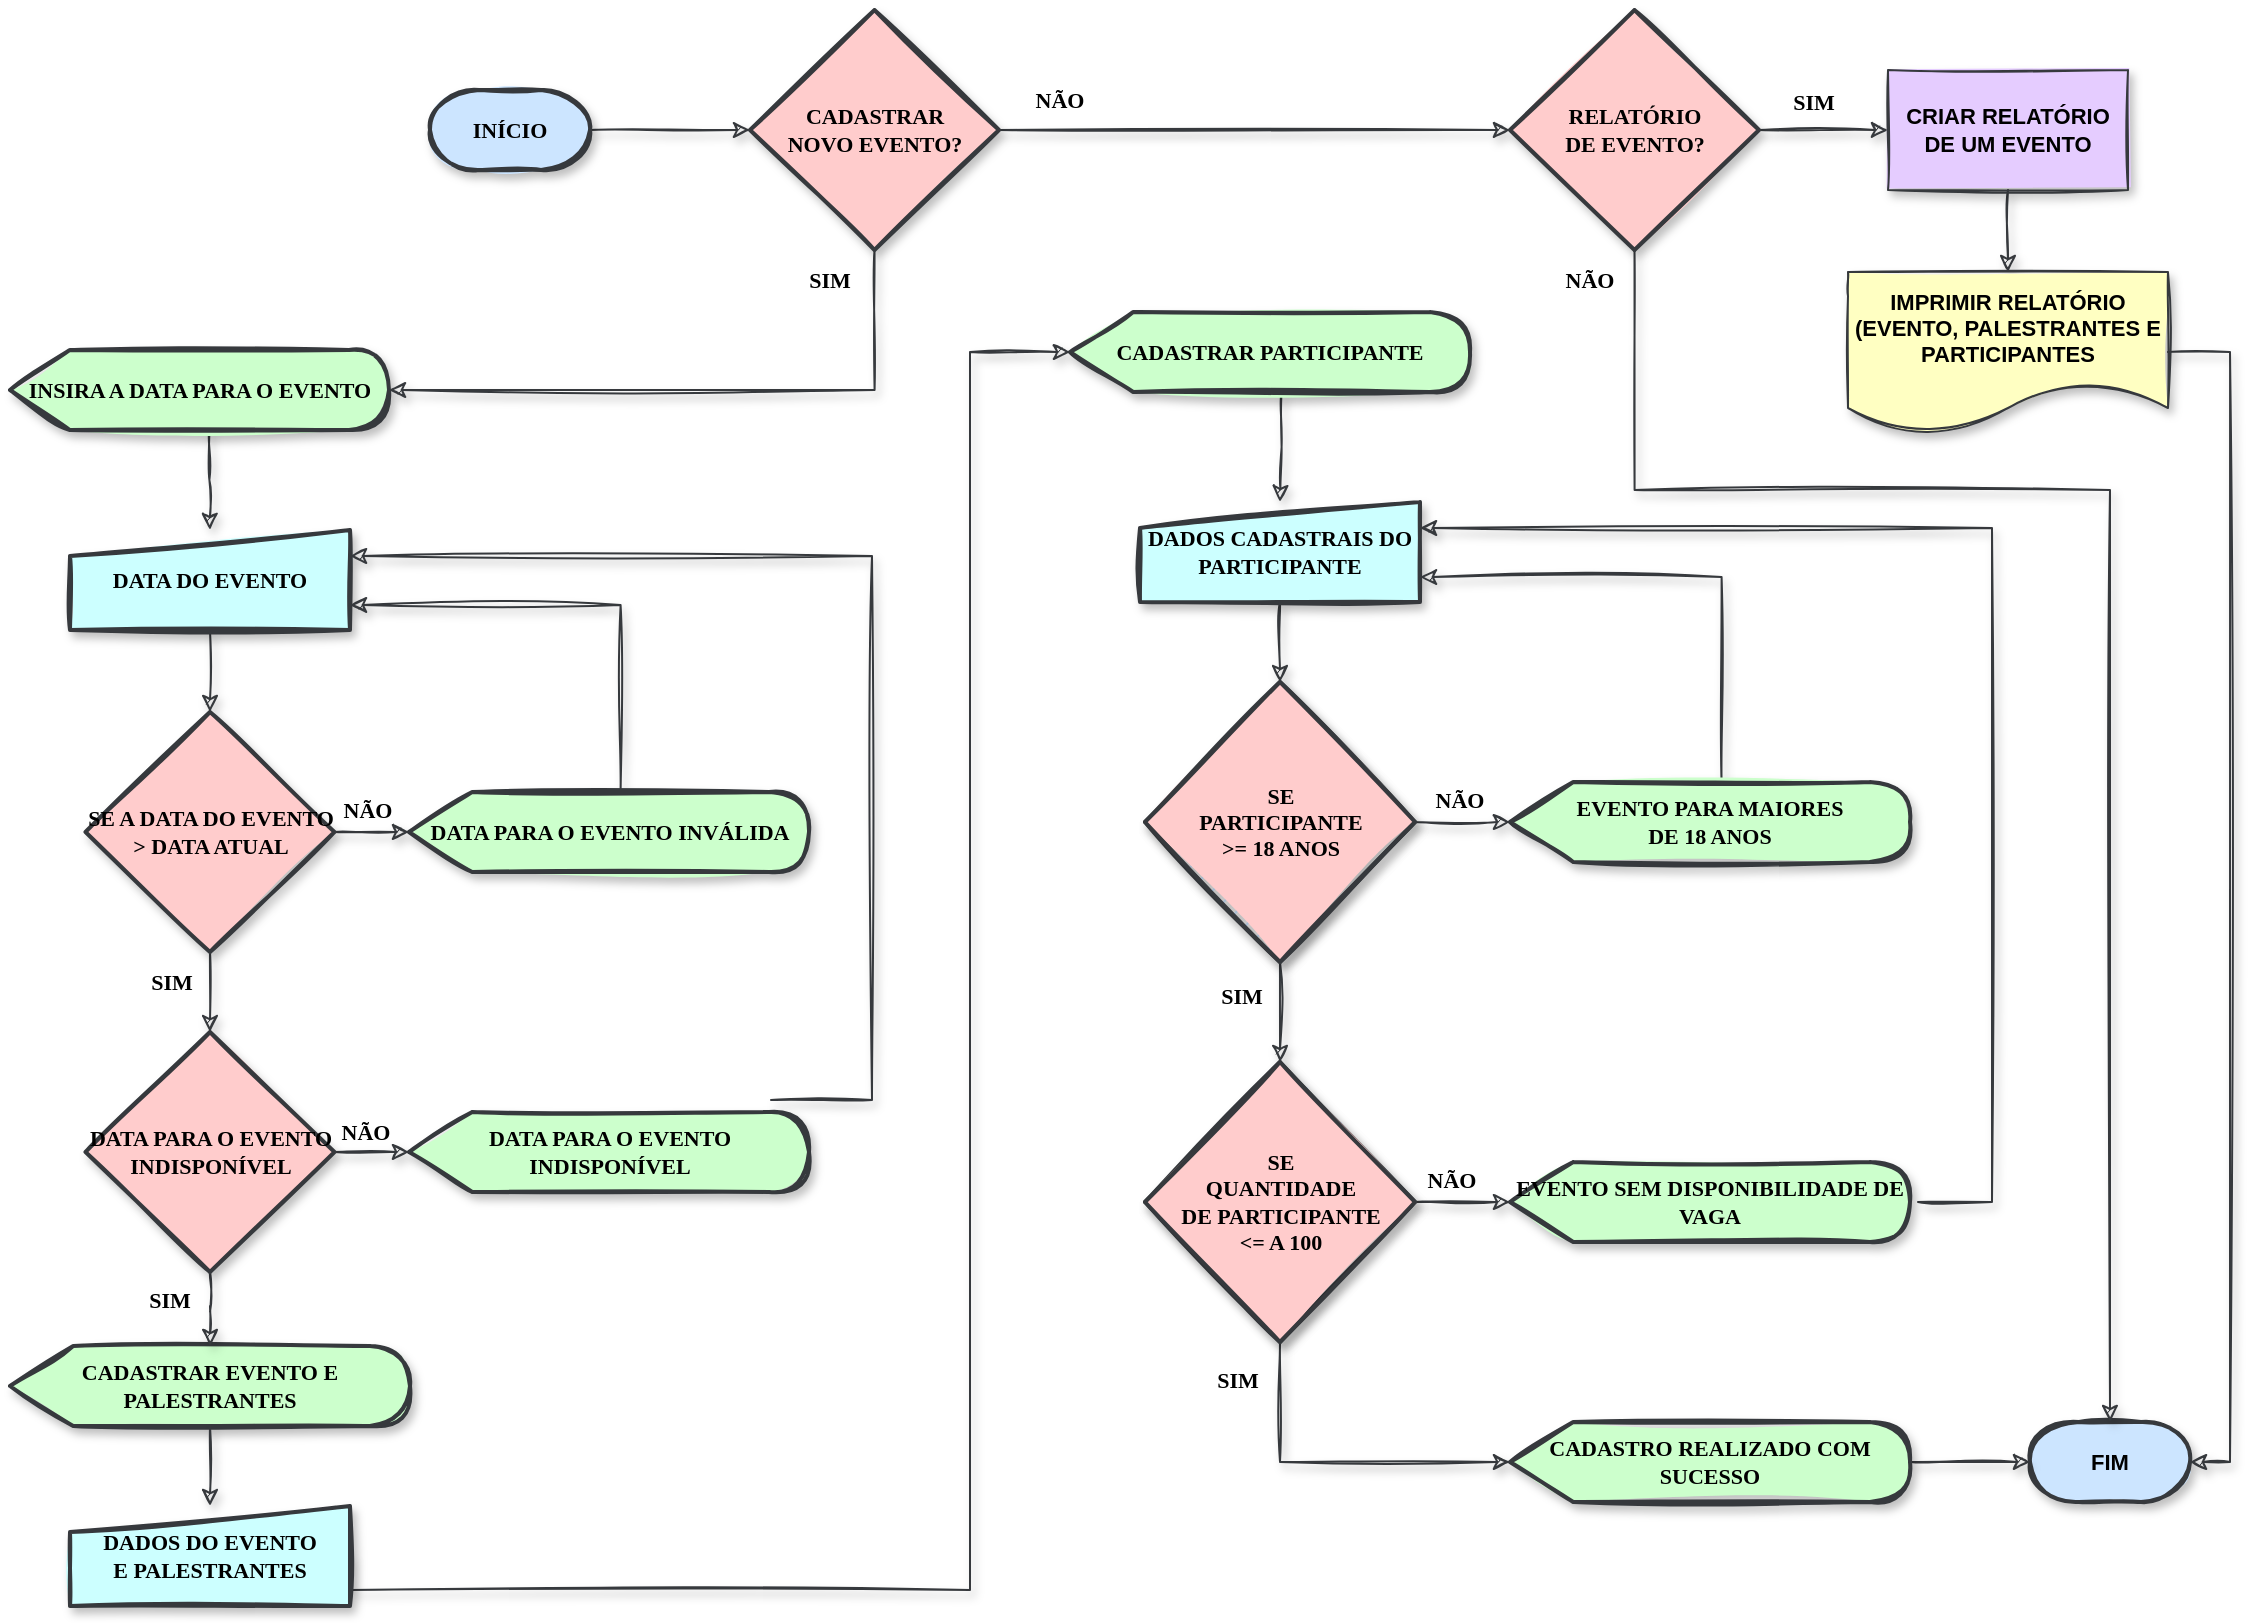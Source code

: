 <mxfile version="15.5.9" type="github">
  <diagram id="6a731a19-8d31-9384-78a2-239565b7b9f0" name="Page-1">
    <mxGraphModel dx="1673" dy="881" grid="1" gridSize="10" guides="1" tooltips="1" connect="1" arrows="1" fold="1" page="1" pageScale="1" pageWidth="1169" pageHeight="827" background="none" math="0" shadow="0">
      <root>
        <mxCell id="0" />
        <mxCell id="1" parent="0" />
        <mxCell id="SmvexPLftnq48_TM3jq2-13" style="edgeStyle=orthogonalEdgeStyle;rounded=0;orthogonalLoop=1;jettySize=auto;html=1;exitX=0.5;exitY=1;exitDx=0;exitDy=0;entryX=0.5;entryY=0;entryDx=0;entryDy=0;sketch=1;shadow=1;fillColor=#cce5ff;strokeColor=#36393d;fontStyle=1;fontSize=11;labelBackgroundColor=none;labelBorderColor=none;" parent="1" source="zc8Qciz_fjwcjRfFdJd3-55" target="SmvexPLftnq48_TM3jq2-12" edge="1">
          <mxGeometry relative="1" as="geometry">
            <mxPoint x="130.5" y="351" as="targetPoint" />
          </mxGeometry>
        </mxCell>
        <mxCell id="zc8Qciz_fjwcjRfFdJd3-55" value="DATA DO EVENTO" style="shape=manualInput;whiteSpace=wrap;html=1;shadow=1;sketch=1;fontFamily=Comic Sans MS;strokeWidth=2;gradientDirection=north;size=13;fillColor=#CCFFFF;strokeColor=#36393d;fontStyle=1;fontSize=11;labelBackgroundColor=none;labelBorderColor=none;fillStyle=solid;" parent="1" vertex="1">
          <mxGeometry x="60" y="270" width="140" height="50" as="geometry" />
        </mxCell>
        <mxCell id="SmvexPLftnq48_TM3jq2-11" style="edgeStyle=orthogonalEdgeStyle;rounded=0;orthogonalLoop=1;jettySize=auto;html=1;exitX=0;exitY=0;exitDx=99.711;exitDy=40;exitPerimeter=0;sketch=1;shadow=1;fillColor=#cce5ff;strokeColor=#36393d;fontStyle=1;fontSize=11;labelBackgroundColor=none;labelBorderColor=none;" parent="1" source="zc8Qciz_fjwcjRfFdJd3-56" target="zc8Qciz_fjwcjRfFdJd3-55" edge="1">
          <mxGeometry relative="1" as="geometry" />
        </mxCell>
        <mxCell id="zc8Qciz_fjwcjRfFdJd3-56" value="INSIRA A DATA PARA O EVENTO" style="shape=display;whiteSpace=wrap;html=1;shadow=1;sketch=1;fontFamily=Comic Sans MS;strokeWidth=2;gradientDirection=north;size=0.158;fillColor=#CCFFCC;strokeColor=#36393d;fontStyle=1;fontSize=11;labelBackgroundColor=none;labelBorderColor=none;fillStyle=solid;" parent="1" vertex="1">
          <mxGeometry x="30" y="180" width="189.5" height="40" as="geometry" />
        </mxCell>
        <mxCell id="SmvexPLftnq48_TM3jq2-16" style="edgeStyle=orthogonalEdgeStyle;rounded=0;orthogonalLoop=1;jettySize=auto;html=1;exitX=0;exitY=0;exitDx=105.789;exitDy=0;exitPerimeter=0;entryX=1;entryY=0.75;entryDx=0;entryDy=0;sketch=1;shadow=1;fillColor=#cce5ff;strokeColor=#36393d;fontStyle=1;fontSize=11;labelBackgroundColor=none;labelBorderColor=none;" parent="1" source="zc8Qciz_fjwcjRfFdJd3-58" target="zc8Qciz_fjwcjRfFdJd3-55" edge="1">
          <mxGeometry relative="1" as="geometry" />
        </mxCell>
        <mxCell id="zc8Qciz_fjwcjRfFdJd3-58" value="DATA PARA O EVENTO INVÁLIDA" style="shape=display;whiteSpace=wrap;html=1;shadow=1;sketch=1;fontFamily=Comic Sans MS;strokeWidth=2;gradientDirection=north;size=0.158;fillColor=#CCFFCC;strokeColor=#36393d;fontStyle=1;fontSize=11;labelBackgroundColor=none;labelBorderColor=none;fillStyle=solid;" parent="1" vertex="1">
          <mxGeometry x="229.5" y="401" width="200" height="40" as="geometry" />
        </mxCell>
        <mxCell id="SmvexPLftnq48_TM3jq2-25" style="edgeStyle=orthogonalEdgeStyle;rounded=0;orthogonalLoop=1;jettySize=auto;html=1;exitX=0;exitY=0;exitDx=105.789;exitDy=40;exitPerimeter=0;sketch=1;shadow=1;fillColor=#cce5ff;strokeColor=#36393d;fontStyle=1;fontSize=11;labelBackgroundColor=none;labelBorderColor=none;" parent="1" source="zc8Qciz_fjwcjRfFdJd3-61" target="zc8Qciz_fjwcjRfFdJd3-62" edge="1">
          <mxGeometry relative="1" as="geometry" />
        </mxCell>
        <mxCell id="zc8Qciz_fjwcjRfFdJd3-61" value="CADASTRAR PARTICIPANTE" style="shape=display;whiteSpace=wrap;html=1;shadow=1;sketch=1;fontFamily=Comic Sans MS;strokeWidth=2;gradientDirection=north;size=0.158;fillColor=#CCFFCC;strokeColor=#36393d;fontStyle=1;fontSize=11;labelBackgroundColor=none;labelBorderColor=none;fillStyle=solid;" parent="1" vertex="1">
          <mxGeometry x="560" y="161" width="200" height="40" as="geometry" />
        </mxCell>
        <mxCell id="SmvexPLftnq48_TM3jq2-29" style="edgeStyle=orthogonalEdgeStyle;rounded=0;orthogonalLoop=1;jettySize=auto;html=1;exitX=0.5;exitY=1;exitDx=0;exitDy=0;entryX=0.5;entryY=0;entryDx=0;entryDy=0;sketch=1;shadow=1;fillColor=#cce5ff;strokeColor=#36393d;fontStyle=1;fontSize=11;labelBackgroundColor=none;labelBorderColor=none;" parent="1" source="zc8Qciz_fjwcjRfFdJd3-62" target="SmvexPLftnq48_TM3jq2-2" edge="1">
          <mxGeometry relative="1" as="geometry" />
        </mxCell>
        <mxCell id="zc8Qciz_fjwcjRfFdJd3-62" value="DADOS CADASTRAIS DO PARTICIPANTE" style="shape=manualInput;whiteSpace=wrap;html=1;shadow=1;sketch=1;fontFamily=Comic Sans MS;strokeWidth=2;gradientDirection=north;size=13;fillColor=#CCFFFF;strokeColor=#36393d;fontStyle=1;fontSize=11;labelBackgroundColor=none;labelBorderColor=none;fillStyle=solid;" parent="1" vertex="1">
          <mxGeometry x="595" y="256" width="140" height="50" as="geometry" />
        </mxCell>
        <mxCell id="SmvexPLftnq48_TM3jq2-31" style="edgeStyle=orthogonalEdgeStyle;rounded=0;orthogonalLoop=1;jettySize=auto;html=1;exitX=0;exitY=0;exitDx=105.789;exitDy=0;exitPerimeter=0;entryX=1;entryY=0.75;entryDx=0;entryDy=0;sketch=1;shadow=1;fillColor=#cce5ff;strokeColor=#36393d;fontStyle=1;fontSize=11;labelBackgroundColor=none;labelBorderColor=none;" parent="1" source="zc8Qciz_fjwcjRfFdJd3-63" target="zc8Qciz_fjwcjRfFdJd3-62" edge="1">
          <mxGeometry relative="1" as="geometry" />
        </mxCell>
        <mxCell id="zc8Qciz_fjwcjRfFdJd3-63" value="&lt;div style=&quot;font-size: 11px;&quot;&gt;EVENTO PARA MAIORES&lt;/div&gt;&lt;div style=&quot;font-size: 11px;&quot;&gt;DE 18 ANOS&lt;/div&gt;" style="shape=display;whiteSpace=wrap;html=1;shadow=1;sketch=1;fontFamily=Comic Sans MS;strokeWidth=2;gradientDirection=north;size=0.158;fillColor=#CCFFCC;strokeColor=#36393d;fontStyle=1;fontSize=11;labelBackgroundColor=none;labelBorderColor=none;fillStyle=solid;" parent="1" vertex="1">
          <mxGeometry x="780" y="396" width="200" height="40" as="geometry" />
        </mxCell>
        <mxCell id="zc8Qciz_fjwcjRfFdJd3-66" value="CADASTRAR EVENTO E PALESTRANTES" style="shape=display;whiteSpace=wrap;html=1;shadow=1;sketch=1;fontFamily=Comic Sans MS;strokeWidth=2;gradientDirection=north;size=0.158;fillColor=#CCFFCC;strokeColor=#36393d;fontStyle=1;fontSize=11;labelBackgroundColor=none;labelBorderColor=none;fillStyle=solid;" parent="1" vertex="1">
          <mxGeometry x="30" y="678" width="200" height="40" as="geometry" />
        </mxCell>
        <mxCell id="SmvexPLftnq48_TM3jq2-24" style="edgeStyle=orthogonalEdgeStyle;rounded=0;orthogonalLoop=1;jettySize=auto;html=1;exitX=1;exitY=0.5;exitDx=0;exitDy=0;entryX=0;entryY=0.5;entryDx=0;entryDy=0;entryPerimeter=0;sketch=1;shadow=1;fillColor=#cce5ff;strokeColor=#36393d;fontStyle=1;fontSize=11;labelBackgroundColor=none;labelBorderColor=none;" parent="1" source="zc8Qciz_fjwcjRfFdJd3-67" target="zc8Qciz_fjwcjRfFdJd3-61" edge="1">
          <mxGeometry relative="1" as="geometry">
            <Array as="points">
              <mxPoint x="200" y="800" />
              <mxPoint x="510" y="800" />
              <mxPoint x="510" y="181" />
            </Array>
          </mxGeometry>
        </mxCell>
        <mxCell id="zc8Qciz_fjwcjRfFdJd3-67" value="&lt;div style=&quot;font-size: 11px;&quot;&gt;DADOS DO EVENTO&lt;/div&gt;&lt;div style=&quot;font-size: 11px;&quot;&gt;E PALESTRANTES&lt;/div&gt;" style="shape=manualInput;whiteSpace=wrap;html=1;shadow=1;sketch=1;fontFamily=Comic Sans MS;strokeWidth=2;gradientDirection=north;size=13;fillColor=#CCFFFF;strokeColor=#36393d;fontStyle=1;fontSize=11;labelBackgroundColor=none;labelBorderColor=none;fillStyle=solid;" parent="1" vertex="1">
          <mxGeometry x="60" y="758" width="140" height="50" as="geometry" />
        </mxCell>
        <mxCell id="SmvexPLftnq48_TM3jq2-30" style="edgeStyle=orthogonalEdgeStyle;rounded=0;orthogonalLoop=1;jettySize=auto;html=1;exitX=1;exitY=0.5;exitDx=0;exitDy=0;entryX=0;entryY=0.5;entryDx=0;entryDy=0;entryPerimeter=0;sketch=1;shadow=1;fillColor=#cce5ff;strokeColor=#36393d;fontStyle=1;fontSize=11;labelBackgroundColor=none;labelBorderColor=none;" parent="1" source="SmvexPLftnq48_TM3jq2-2" target="zc8Qciz_fjwcjRfFdJd3-63" edge="1">
          <mxGeometry relative="1" as="geometry" />
        </mxCell>
        <mxCell id="SmvexPLftnq48_TM3jq2-33" style="edgeStyle=orthogonalEdgeStyle;rounded=0;orthogonalLoop=1;jettySize=auto;html=1;exitX=0.5;exitY=1;exitDx=0;exitDy=0;entryX=0.5;entryY=0;entryDx=0;entryDy=0;sketch=1;shadow=1;fillColor=#cce5ff;strokeColor=#36393d;fontStyle=1;fontSize=11;labelBackgroundColor=none;labelBorderColor=none;" parent="1" source="SmvexPLftnq48_TM3jq2-2" target="SmvexPLftnq48_TM3jq2-28" edge="1">
          <mxGeometry relative="1" as="geometry" />
        </mxCell>
        <mxCell id="SmvexPLftnq48_TM3jq2-2" value="&lt;div style=&quot;font-size: 11px;&quot;&gt;SE&lt;/div&gt;&lt;div style=&quot;font-size: 11px;&quot;&gt;PARTICIPANTE&lt;/div&gt;&lt;div style=&quot;font-size: 11px;&quot;&gt;&amp;gt;= 18 ANOS&lt;/div&gt;" style="rhombus;whiteSpace=wrap;html=1;shadow=1;sketch=1;fontFamily=Comic Sans MS;strokeWidth=2;gradientDirection=north;fillColor=#cce5ff;strokeColor=#36393d;fontStyle=1;fontSize=11;labelBackgroundColor=none;labelBorderColor=none;" parent="1" vertex="1">
          <mxGeometry x="597.5" y="346" width="135" height="140" as="geometry" />
        </mxCell>
        <mxCell id="SmvexPLftnq48_TM3jq2-15" style="edgeStyle=orthogonalEdgeStyle;rounded=0;orthogonalLoop=1;jettySize=auto;html=1;exitX=1;exitY=0.5;exitDx=0;exitDy=0;entryX=0;entryY=0.5;entryDx=0;entryDy=0;entryPerimeter=0;sketch=1;shadow=1;fillColor=#cce5ff;strokeColor=#36393d;fontStyle=1;fontSize=11;labelBackgroundColor=none;labelBorderColor=none;" parent="1" source="SmvexPLftnq48_TM3jq2-12" target="zc8Qciz_fjwcjRfFdJd3-58" edge="1">
          <mxGeometry relative="1" as="geometry" />
        </mxCell>
        <mxCell id="SmvexPLftnq48_TM3jq2-20" style="edgeStyle=orthogonalEdgeStyle;rounded=0;orthogonalLoop=1;jettySize=auto;html=1;exitX=0.5;exitY=1;exitDx=0;exitDy=0;entryX=0.5;entryY=0;entryDx=0;entryDy=0;sketch=1;shadow=1;fillColor=#cce5ff;strokeColor=#36393d;fontStyle=1;fontSize=11;labelBackgroundColor=none;labelBorderColor=none;" parent="1" source="SmvexPLftnq48_TM3jq2-12" target="SmvexPLftnq48_TM3jq2-17" edge="1">
          <mxGeometry relative="1" as="geometry" />
        </mxCell>
        <mxCell id="SmvexPLftnq48_TM3jq2-12" value="SE A DATA DO EVENTO &amp;gt; DATA ATUAL" style="rhombus;whiteSpace=wrap;html=1;shadow=1;sketch=1;fontFamily=Comic Sans MS;strokeWidth=2;gradientDirection=north;fillColor=#FFCCCC;strokeColor=#36393d;fontStyle=1;fontSize=11;labelBackgroundColor=none;labelBorderColor=none;fillStyle=solid;" parent="1" vertex="1">
          <mxGeometry x="67.75" y="361" width="124.5" height="120" as="geometry" />
        </mxCell>
        <mxCell id="SmvexPLftnq48_TM3jq2-19" style="edgeStyle=orthogonalEdgeStyle;rounded=0;orthogonalLoop=1;jettySize=auto;html=1;exitX=1;exitY=0.5;exitDx=0;exitDy=0;exitPerimeter=0;entryX=1;entryY=0.25;entryDx=0;entryDy=0;sketch=1;shadow=1;fillColor=#cce5ff;strokeColor=#36393d;fontStyle=1;fontSize=11;labelBackgroundColor=none;labelBorderColor=none;" parent="1" target="zc8Qciz_fjwcjRfFdJd3-55" edge="1">
          <mxGeometry relative="1" as="geometry">
            <mxPoint x="410.5" y="555" as="sourcePoint" />
            <mxPoint x="180" y="250" as="targetPoint" />
            <Array as="points">
              <mxPoint x="461" y="555" />
              <mxPoint x="461" y="283" />
              <mxPoint x="200" y="283" />
            </Array>
          </mxGeometry>
        </mxCell>
        <mxCell id="SmvexPLftnq48_TM3jq2-14" value="DATA PARA O EVENTO INDISPONÍVEL" style="shape=display;whiteSpace=wrap;html=1;shadow=1;sketch=1;fontFamily=Comic Sans MS;strokeWidth=2;gradientDirection=north;size=0.158;fillColor=#CCFFCC;strokeColor=#36393d;fontStyle=1;fontSize=11;labelBackgroundColor=none;labelBorderColor=none;fillStyle=solid;" parent="1" vertex="1">
          <mxGeometry x="229.5" y="561" width="200" height="40" as="geometry" />
        </mxCell>
        <mxCell id="SmvexPLftnq48_TM3jq2-18" style="edgeStyle=orthogonalEdgeStyle;rounded=0;orthogonalLoop=1;jettySize=auto;html=1;exitX=1;exitY=0.5;exitDx=0;exitDy=0;entryX=0;entryY=0.5;entryDx=0;entryDy=0;entryPerimeter=0;sketch=1;shadow=1;fillColor=#cce5ff;strokeColor=#36393d;fontStyle=1;fontSize=11;labelBackgroundColor=none;labelBorderColor=none;" parent="1" source="SmvexPLftnq48_TM3jq2-17" target="SmvexPLftnq48_TM3jq2-14" edge="1">
          <mxGeometry relative="1" as="geometry" />
        </mxCell>
        <mxCell id="SmvexPLftnq48_TM3jq2-21" style="edgeStyle=orthogonalEdgeStyle;rounded=0;orthogonalLoop=1;jettySize=auto;html=1;exitX=0.5;exitY=1;exitDx=0;exitDy=0;sketch=1;shadow=1;fillColor=#cce5ff;strokeColor=#36393d;fontStyle=1;fontSize=11;labelBackgroundColor=none;labelBorderColor=none;" parent="1" source="SmvexPLftnq48_TM3jq2-17" target="zc8Qciz_fjwcjRfFdJd3-66" edge="1">
          <mxGeometry relative="1" as="geometry" />
        </mxCell>
        <mxCell id="SmvexPLftnq48_TM3jq2-17" value="DATA PARA O EVENTO INDISPONÍVEL" style="rhombus;whiteSpace=wrap;html=1;shadow=1;sketch=1;fontFamily=Comic Sans MS;strokeWidth=2;gradientDirection=north;fillColor=#FFCCCC;strokeColor=#36393d;fontStyle=1;fontSize=11;labelBackgroundColor=none;labelBorderColor=none;fillStyle=solid;" parent="1" vertex="1">
          <mxGeometry x="67.75" y="521" width="124.5" height="120" as="geometry" />
        </mxCell>
        <mxCell id="SmvexPLftnq48_TM3jq2-23" value="" style="endArrow=classic;html=1;rounded=0;entryX=0.5;entryY=0;entryDx=0;entryDy=0;sketch=1;shadow=1;fillColor=#cce5ff;strokeColor=#36393d;fontStyle=1;fontSize=11;labelBackgroundColor=none;labelBorderColor=none;" parent="1" source="zc8Qciz_fjwcjRfFdJd3-66" target="zc8Qciz_fjwcjRfFdJd3-67" edge="1">
          <mxGeometry width="50" height="50" relative="1" as="geometry">
            <mxPoint x="129.5" y="738" as="sourcePoint" />
            <mxPoint x="169.5" y="728" as="targetPoint" />
          </mxGeometry>
        </mxCell>
        <mxCell id="SmvexPLftnq48_TM3jq2-35" style="edgeStyle=orthogonalEdgeStyle;rounded=0;orthogonalLoop=1;jettySize=auto;html=1;exitX=1;exitY=0.5;exitDx=0;exitDy=0;entryX=0;entryY=0.5;entryDx=0;entryDy=0;entryPerimeter=0;sketch=1;shadow=1;fillColor=#cce5ff;strokeColor=#36393d;fontStyle=1;fontSize=11;labelBackgroundColor=none;labelBorderColor=none;" parent="1" source="SmvexPLftnq48_TM3jq2-28" target="SmvexPLftnq48_TM3jq2-34" edge="1">
          <mxGeometry relative="1" as="geometry" />
        </mxCell>
        <mxCell id="SmvexPLftnq48_TM3jq2-41" style="edgeStyle=orthogonalEdgeStyle;rounded=0;orthogonalLoop=1;jettySize=auto;html=1;exitX=0.5;exitY=1;exitDx=0;exitDy=0;entryX=0;entryY=0.5;entryDx=0;entryDy=0;entryPerimeter=0;sketch=1;shadow=1;fillColor=#cce5ff;strokeColor=#36393d;fontStyle=1;fontSize=11;labelBackgroundColor=none;labelBorderColor=none;" parent="1" source="SmvexPLftnq48_TM3jq2-28" target="SmvexPLftnq48_TM3jq2-40" edge="1">
          <mxGeometry relative="1" as="geometry" />
        </mxCell>
        <mxCell id="SmvexPLftnq48_TM3jq2-28" value="&lt;div style=&quot;font-size: 11px;&quot;&gt;SE&lt;/div&gt;&lt;div style=&quot;font-size: 11px;&quot;&gt;QUANTIDADE&lt;/div&gt;&lt;div style=&quot;font-size: 11px;&quot;&gt;DE PARTICIPANTE&lt;/div&gt;&lt;div style=&quot;font-size: 11px;&quot;&gt;&amp;lt;= A 100&lt;/div&gt;" style="rhombus;whiteSpace=wrap;html=1;shadow=1;sketch=1;fontFamily=Comic Sans MS;strokeWidth=2;gradientDirection=north;fillColor=#cce5ff;strokeColor=#36393d;fontStyle=1;fontSize=11;labelBackgroundColor=none;labelBorderColor=none;" parent="1" vertex="1">
          <mxGeometry x="597.5" y="536" width="135" height="140" as="geometry" />
        </mxCell>
        <mxCell id="SmvexPLftnq48_TM3jq2-36" style="edgeStyle=orthogonalEdgeStyle;rounded=0;orthogonalLoop=1;jettySize=auto;html=1;exitX=1;exitY=0.5;exitDx=0;exitDy=0;exitPerimeter=0;entryX=1;entryY=0.25;entryDx=0;entryDy=0;sketch=1;shadow=1;fillColor=#cce5ff;strokeColor=#36393d;fontStyle=1;fontSize=11;labelBackgroundColor=none;labelBorderColor=none;" parent="1" target="zc8Qciz_fjwcjRfFdJd3-62" edge="1">
          <mxGeometry relative="1" as="geometry">
            <mxPoint x="984" y="606" as="sourcePoint" />
            <mxPoint x="739" y="281" as="targetPoint" />
            <Array as="points">
              <mxPoint x="1021" y="606" />
              <mxPoint x="1021" y="269" />
              <mxPoint x="735" y="269" />
            </Array>
          </mxGeometry>
        </mxCell>
        <mxCell id="SmvexPLftnq48_TM3jq2-34" value="&lt;div style=&quot;font-size: 11px;&quot;&gt;EVENTO SEM DISPONIBILIDADE DE VAGA&lt;br style=&quot;font-size: 11px;&quot;&gt;&lt;/div&gt;" style="shape=display;whiteSpace=wrap;html=1;shadow=1;sketch=1;fontFamily=Comic Sans MS;strokeWidth=2;gradientDirection=north;size=0.158;fillColor=#CCFFCC;strokeColor=#36393d;fontStyle=1;fontSize=11;labelBackgroundColor=none;labelBorderColor=none;fillStyle=solid;" parent="1" vertex="1">
          <mxGeometry x="780" y="586" width="200" height="40" as="geometry" />
        </mxCell>
        <mxCell id="SmvexPLftnq48_TM3jq2-39" value="FIM" style="shape=mxgraph.flowchart.terminator;strokeWidth=2;gradientDirection=north;fontStyle=1;html=1;shadow=1;sketch=1;fillColor=#cce5ff;strokeColor=#36393d;fontSize=11;labelBackgroundColor=none;labelBorderColor=none;whiteSpace=wrap;fillStyle=solid;" parent="1" vertex="1">
          <mxGeometry x="1040" y="716" width="80" height="40" as="geometry" />
        </mxCell>
        <mxCell id="SmvexPLftnq48_TM3jq2-42" style="edgeStyle=orthogonalEdgeStyle;rounded=0;orthogonalLoop=1;jettySize=auto;html=1;exitX=1;exitY=0.5;exitDx=0;exitDy=0;exitPerimeter=0;entryX=0;entryY=0.5;entryDx=0;entryDy=0;entryPerimeter=0;sketch=1;shadow=1;fillColor=#cce5ff;strokeColor=#36393d;fontStyle=1;fontSize=11;labelBackgroundColor=none;labelBorderColor=none;" parent="1" source="SmvexPLftnq48_TM3jq2-40" target="SmvexPLftnq48_TM3jq2-39" edge="1">
          <mxGeometry relative="1" as="geometry" />
        </mxCell>
        <mxCell id="SmvexPLftnq48_TM3jq2-40" value="CADASTRO REALIZADO COM SUCESSO" style="shape=display;whiteSpace=wrap;html=1;shadow=1;sketch=1;fontFamily=Comic Sans MS;strokeWidth=2;gradientDirection=north;size=0.158;fillColor=#CCFFCC;strokeColor=#36393d;fontStyle=1;fontSize=11;labelBackgroundColor=none;labelBorderColor=none;fillStyle=solid;" parent="1" vertex="1">
          <mxGeometry x="780" y="716" width="200" height="40" as="geometry" />
        </mxCell>
        <mxCell id="SmvexPLftnq48_TM3jq2-49" style="edgeStyle=orthogonalEdgeStyle;rounded=0;orthogonalLoop=1;jettySize=auto;html=1;exitX=1;exitY=0.5;exitDx=0;exitDy=0;exitPerimeter=0;entryX=0;entryY=0.5;entryDx=0;entryDy=0;sketch=1;shadow=1;fillColor=#cce5ff;strokeColor=#36393d;fontStyle=1;fontSize=11;labelBackgroundColor=none;labelBorderColor=none;" parent="1" source="SmvexPLftnq48_TM3jq2-47" target="SmvexPLftnq48_TM3jq2-48" edge="1">
          <mxGeometry relative="1" as="geometry" />
        </mxCell>
        <mxCell id="SmvexPLftnq48_TM3jq2-47" value="&lt;font style=&quot;font-size: 11px;&quot; face=&quot;Comic Sans MS&quot;&gt;INÍCIO&lt;/font&gt;" style="shape=mxgraph.flowchart.terminator;strokeWidth=2;gradientDirection=north;fontStyle=1;html=1;shadow=1;sketch=1;fillColor=#cce5ff;strokeColor=#36393d;fontSize=11;labelBackgroundColor=none;labelBorderColor=none;whiteSpace=wrap;fillStyle=solid;" parent="1" vertex="1">
          <mxGeometry x="240" y="50" width="80" height="40" as="geometry" />
        </mxCell>
        <mxCell id="SmvexPLftnq48_TM3jq2-50" style="edgeStyle=orthogonalEdgeStyle;rounded=0;orthogonalLoop=1;jettySize=auto;html=1;exitX=0.5;exitY=1;exitDx=0;exitDy=0;entryX=1;entryY=0.5;entryDx=0;entryDy=0;entryPerimeter=0;sketch=1;shadow=1;fillColor=#cce5ff;strokeColor=#36393d;fontStyle=1;fontSize=11;labelBackgroundColor=none;labelBorderColor=none;" parent="1" source="SmvexPLftnq48_TM3jq2-48" target="zc8Qciz_fjwcjRfFdJd3-56" edge="1">
          <mxGeometry relative="1" as="geometry" />
        </mxCell>
        <mxCell id="SmvexPLftnq48_TM3jq2-52" style="edgeStyle=orthogonalEdgeStyle;rounded=0;orthogonalLoop=1;jettySize=auto;html=1;exitX=1;exitY=0.5;exitDx=0;exitDy=0;entryX=0;entryY=0.5;entryDx=0;entryDy=0;sketch=1;shadow=1;fillColor=#cce5ff;strokeColor=#36393d;fontStyle=1;fontSize=11;labelBackgroundColor=none;labelBorderColor=none;" parent="1" source="SmvexPLftnq48_TM3jq2-48" target="SmvexPLftnq48_TM3jq2-51" edge="1">
          <mxGeometry relative="1" as="geometry" />
        </mxCell>
        <mxCell id="SmvexPLftnq48_TM3jq2-48" value="&lt;div style=&quot;font-size: 11px;&quot;&gt;CADASTRAR&lt;/div&gt;&lt;div style=&quot;font-size: 11px;&quot;&gt;NOVO EVENTO?&lt;/div&gt;" style="rhombus;whiteSpace=wrap;html=1;shadow=1;sketch=1;fontFamily=Comic Sans MS;strokeWidth=2;gradientDirection=north;fillColor=#FFCCCC;strokeColor=#36393d;fontStyle=1;fontSize=11;labelBackgroundColor=none;labelBorderColor=none;fillStyle=solid;" parent="1" vertex="1">
          <mxGeometry x="400" y="10" width="124.5" height="120" as="geometry" />
        </mxCell>
        <mxCell id="SmvexPLftnq48_TM3jq2-54" style="edgeStyle=orthogonalEdgeStyle;rounded=0;orthogonalLoop=1;jettySize=auto;html=1;exitX=1;exitY=0.5;exitDx=0;exitDy=0;entryX=0;entryY=0.5;entryDx=0;entryDy=0;sketch=1;shadow=1;fillColor=#cce5ff;strokeColor=#36393d;fontStyle=1;fontSize=11;labelBackgroundColor=none;labelBorderColor=none;" parent="1" source="SmvexPLftnq48_TM3jq2-51" target="SmvexPLftnq48_TM3jq2-53" edge="1">
          <mxGeometry relative="1" as="geometry" />
        </mxCell>
        <mxCell id="SmvexPLftnq48_TM3jq2-55" style="edgeStyle=orthogonalEdgeStyle;rounded=0;orthogonalLoop=1;jettySize=auto;html=1;exitX=0.5;exitY=1;exitDx=0;exitDy=0;entryX=0.5;entryY=0;entryDx=0;entryDy=0;entryPerimeter=0;sketch=1;shadow=1;fillColor=#cce5ff;strokeColor=#36393d;fontStyle=1;fontSize=11;labelBackgroundColor=none;labelBorderColor=none;" parent="1" source="SmvexPLftnq48_TM3jq2-51" target="SmvexPLftnq48_TM3jq2-39" edge="1">
          <mxGeometry relative="1" as="geometry">
            <Array as="points">
              <mxPoint x="842" y="250" />
              <mxPoint x="1080" y="250" />
            </Array>
          </mxGeometry>
        </mxCell>
        <mxCell id="SmvexPLftnq48_TM3jq2-51" value="&lt;div style=&quot;font-size: 11px;&quot;&gt;RELATÓRIO&lt;/div&gt;&lt;div style=&quot;font-size: 11px;&quot;&gt;DE EVENTO?&lt;br style=&quot;font-size: 11px;&quot;&gt;&lt;/div&gt;" style="rhombus;whiteSpace=wrap;html=1;shadow=1;sketch=1;fontFamily=Comic Sans MS;strokeWidth=2;gradientDirection=north;fillColor=#FFCCCC;strokeColor=#36393d;fontStyle=1;fontSize=11;labelBackgroundColor=none;labelBorderColor=none;fillStyle=solid;" parent="1" vertex="1">
          <mxGeometry x="780" y="10" width="124.5" height="120" as="geometry" />
        </mxCell>
        <mxCell id="SmvexPLftnq48_TM3jq2-57" style="edgeStyle=orthogonalEdgeStyle;rounded=0;orthogonalLoop=1;jettySize=auto;html=1;exitX=0.5;exitY=1;exitDx=0;exitDy=0;entryX=0.5;entryY=0;entryDx=0;entryDy=0;sketch=1;shadow=1;fillColor=#cce5ff;strokeColor=#36393d;fontStyle=1;fontSize=11;labelBackgroundColor=none;labelBorderColor=none;" parent="1" source="SmvexPLftnq48_TM3jq2-53" target="SmvexPLftnq48_TM3jq2-56" edge="1">
          <mxGeometry relative="1" as="geometry" />
        </mxCell>
        <mxCell id="SmvexPLftnq48_TM3jq2-53" value="CRIAR RELATÓRIO DE UM EVENTO" style="rounded=0;whiteSpace=wrap;html=1;shadow=1;glass=0;sketch=1;fillColor=#E5CCFF;strokeColor=#36393d;fontStyle=1;fontSize=11;labelBackgroundColor=none;labelBorderColor=none;fillStyle=solid;" parent="1" vertex="1">
          <mxGeometry x="969" y="40" width="120" height="60" as="geometry" />
        </mxCell>
        <mxCell id="SmvexPLftnq48_TM3jq2-58" style="edgeStyle=orthogonalEdgeStyle;rounded=0;orthogonalLoop=1;jettySize=auto;html=1;exitX=1;exitY=0.5;exitDx=0;exitDy=0;entryX=1;entryY=0.5;entryDx=0;entryDy=0;entryPerimeter=0;sketch=1;shadow=1;fillColor=#cce5ff;strokeColor=#36393d;fontStyle=1;fontSize=11;labelBackgroundColor=none;labelBorderColor=none;" parent="1" source="SmvexPLftnq48_TM3jq2-56" target="SmvexPLftnq48_TM3jq2-39" edge="1">
          <mxGeometry relative="1" as="geometry" />
        </mxCell>
        <mxCell id="SmvexPLftnq48_TM3jq2-56" value="IMPRIMIR RELATÓRIO (EVENTO, PALESTRANTES E PARTICIPANTES" style="shape=document;whiteSpace=wrap;html=1;boundedLbl=1;rounded=0;shadow=1;glass=0;sketch=1;fillColor=#FFFFC2;strokeColor=#36393d;fontStyle=1;fontSize=11;labelBackgroundColor=none;labelBorderColor=none;fillStyle=solid;" parent="1" vertex="1">
          <mxGeometry x="949" y="141" width="160" height="80" as="geometry" />
        </mxCell>
        <mxCell id="SmvexPLftnq48_TM3jq2-59" value="&lt;div style=&quot;font-size: 11px;&quot;&gt;SE&lt;/div&gt;&lt;div style=&quot;font-size: 11px;&quot;&gt;PARTICIPANTE&lt;/div&gt;&lt;div style=&quot;font-size: 11px;&quot;&gt;&amp;gt;= 18 ANOS&lt;/div&gt;" style="rhombus;whiteSpace=wrap;html=1;shadow=1;sketch=1;fontFamily=Comic Sans MS;strokeWidth=2;gradientDirection=north;fillColor=#FFCCCC;strokeColor=#36393d;fontStyle=1;fontSize=11;labelBackgroundColor=none;labelBorderColor=none;fillStyle=solid;" parent="1" vertex="1">
          <mxGeometry x="597.5" y="346" width="135" height="140" as="geometry" />
        </mxCell>
        <mxCell id="SmvexPLftnq48_TM3jq2-60" value="&lt;div style=&quot;font-size: 11px;&quot;&gt;SE&lt;/div&gt;&lt;div style=&quot;font-size: 11px;&quot;&gt;QUANTIDADE&lt;/div&gt;&lt;div style=&quot;font-size: 11px;&quot;&gt;DE PARTICIPANTE&lt;/div&gt;&lt;div style=&quot;font-size: 11px;&quot;&gt;&amp;lt;= A 100&lt;/div&gt;" style="rhombus;whiteSpace=wrap;html=1;shadow=1;sketch=1;fontFamily=Comic Sans MS;strokeWidth=2;gradientDirection=north;fillColor=#FFCCCC;strokeColor=#36393d;fontStyle=1;fontSize=11;labelBackgroundColor=none;labelBorderColor=none;fillStyle=solid;" parent="1" vertex="1">
          <mxGeometry x="597.5" y="536" width="135" height="140" as="geometry" />
        </mxCell>
        <mxCell id="iV3XguujU5yndWFPv9M--1" value="SIM" style="text;html=1;strokeColor=none;fillColor=none;align=center;verticalAlign=middle;whiteSpace=wrap;rounded=0;fontFamily=Comic Sans MS;fontSize=11;fontStyle=1" vertex="1" parent="1">
          <mxGeometry x="410" y="130" width="60" height="30" as="geometry" />
        </mxCell>
        <mxCell id="iV3XguujU5yndWFPv9M--2" value="NÃO" style="text;html=1;strokeColor=none;fillColor=none;align=center;verticalAlign=middle;whiteSpace=wrap;rounded=0;fontFamily=Comic Sans MS;fontSize=11;fontStyle=1" vertex="1" parent="1">
          <mxGeometry x="524.5" y="40" width="60" height="30" as="geometry" />
        </mxCell>
        <mxCell id="iV3XguujU5yndWFPv9M--3" value="SIM" style="text;html=1;strokeColor=none;fillColor=none;align=center;verticalAlign=middle;whiteSpace=wrap;rounded=0;fontFamily=Comic Sans MS;fontSize=11;fontStyle=1" vertex="1" parent="1">
          <mxGeometry x="901.5" y="41" width="60" height="30" as="geometry" />
        </mxCell>
        <mxCell id="iV3XguujU5yndWFPv9M--4" value="NÃO" style="text;html=1;strokeColor=none;fillColor=none;align=center;verticalAlign=middle;whiteSpace=wrap;rounded=0;fontFamily=Comic Sans MS;fontSize=11;fontStyle=1" vertex="1" parent="1">
          <mxGeometry x="790" y="130" width="60" height="30" as="geometry" />
        </mxCell>
        <mxCell id="iV3XguujU5yndWFPv9M--5" value="NÃO" style="text;html=1;strokeColor=none;fillColor=none;align=center;verticalAlign=middle;whiteSpace=wrap;rounded=0;fontFamily=Comic Sans MS;fontSize=11;fontStyle=1" vertex="1" parent="1">
          <mxGeometry x="725" y="390" width="60" height="30" as="geometry" />
        </mxCell>
        <mxCell id="iV3XguujU5yndWFPv9M--6" value="SIM" style="text;html=1;strokeColor=none;fillColor=none;align=center;verticalAlign=middle;whiteSpace=wrap;rounded=0;fontFamily=Comic Sans MS;fontSize=11;fontStyle=1" vertex="1" parent="1">
          <mxGeometry x="615.5" y="488" width="60" height="30" as="geometry" />
        </mxCell>
        <mxCell id="iV3XguujU5yndWFPv9M--7" value="NÃO" style="text;html=1;strokeColor=none;fillColor=none;align=center;verticalAlign=middle;whiteSpace=wrap;rounded=0;fontFamily=Comic Sans MS;fontSize=11;fontStyle=1" vertex="1" parent="1">
          <mxGeometry x="721" y="580" width="60" height="30" as="geometry" />
        </mxCell>
        <mxCell id="iV3XguujU5yndWFPv9M--8" value="SIM" style="text;html=1;strokeColor=none;fillColor=none;align=center;verticalAlign=middle;whiteSpace=wrap;rounded=0;fontFamily=Comic Sans MS;fontSize=11;fontStyle=1" vertex="1" parent="1">
          <mxGeometry x="613.5" y="680" width="60" height="30" as="geometry" />
        </mxCell>
        <mxCell id="iV3XguujU5yndWFPv9M--9" value="NÃO" style="text;html=1;strokeColor=none;fillColor=none;align=center;verticalAlign=middle;whiteSpace=wrap;rounded=0;fontFamily=Comic Sans MS;fontSize=11;fontStyle=1" vertex="1" parent="1">
          <mxGeometry x="179" y="395" width="60" height="30" as="geometry" />
        </mxCell>
        <mxCell id="iV3XguujU5yndWFPv9M--10" value="SIM" style="text;html=1;strokeColor=none;fillColor=none;align=center;verticalAlign=middle;whiteSpace=wrap;rounded=0;fontFamily=Comic Sans MS;fontSize=11;fontStyle=1" vertex="1" parent="1">
          <mxGeometry x="80.5" y="481" width="60" height="30" as="geometry" />
        </mxCell>
        <mxCell id="iV3XguujU5yndWFPv9M--11" value="NÃO" style="text;html=1;strokeColor=none;fillColor=none;align=center;verticalAlign=middle;whiteSpace=wrap;rounded=0;fontFamily=Comic Sans MS;fontSize=11;fontStyle=1" vertex="1" parent="1">
          <mxGeometry x="178" y="556" width="60" height="30" as="geometry" />
        </mxCell>
        <mxCell id="iV3XguujU5yndWFPv9M--12" value="SIM" style="text;html=1;strokeColor=none;fillColor=none;align=center;verticalAlign=middle;whiteSpace=wrap;rounded=0;fontFamily=Comic Sans MS;fontSize=11;fontStyle=1" vertex="1" parent="1">
          <mxGeometry x="79.5" y="640" width="60" height="30" as="geometry" />
        </mxCell>
      </root>
    </mxGraphModel>
  </diagram>
</mxfile>
